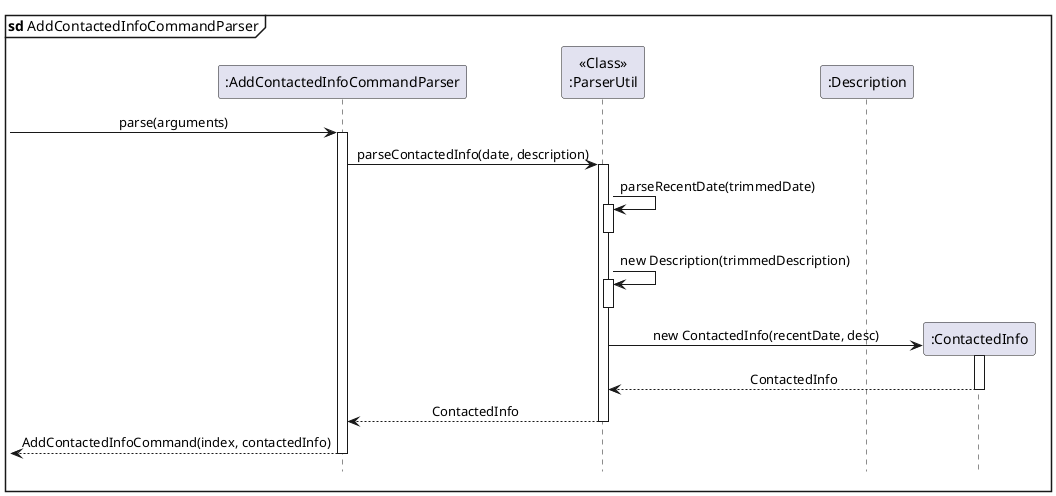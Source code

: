 @startuml
'https://plantuml.com/sequence-diagram

mainframe **sd** AddContactedInfoCommandParser
hide footbox

skinparam Sequence {
    MessageAlign center
    BoxFontSize 15
    BoxPadding 0
    BoxFontColor #FFFFFF
    FontName Arial
}

participant ":AddContactedInfoCommandParser" as AddContactedInfoCommandParser
participant "<<Class>>\n:ParserUtil" as ParserUtil
participant ":Description" as Description
participant ":ContactedInfo" as ContactedInfo

-> AddContactedInfoCommandParser : parse(arguments)

activate AddContactedInfoCommandParser
AddContactedInfoCommandParser -> ParserUtil : parseContactedInfo(date, description)
activate ParserUtil

ParserUtil -> ParserUtil : parseRecentDate(trimmedDate)
activate ParserUtil
deactivate ParserUtil

ParserUtil -> ParserUtil : new Description(trimmedDescription)
activate ParserUtil
deactivate ParserUtil

Create ContactedInfo
ParserUtil -> ContactedInfo : new ContactedInfo(recentDate, desc)
activate ContactedInfo

ContactedInfo --> ParserUtil : ContactedInfo
deactivate ContactedInfo

ParserUtil --> AddContactedInfoCommandParser : ContactedInfo
deactivate ParserUtil

<-- AddContactedInfoCommandParser: AddContactedInfoCommand(index, contactedInfo)
deactivate AddContactedInfoCommandParser
@enduml
